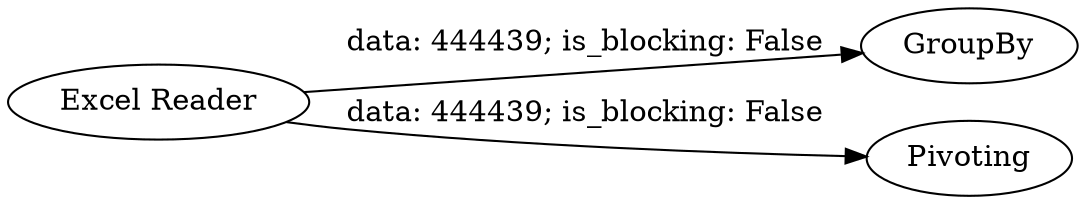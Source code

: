 digraph {
	"3730352863246003455_2" [label=GroupBy]
	"3730352863246003455_3" [label=Pivoting]
	"3730352863246003455_1" [label="Excel Reader"]
	"3730352863246003455_1" -> "3730352863246003455_2" [label="data: 444439; is_blocking: False"]
	"3730352863246003455_1" -> "3730352863246003455_3" [label="data: 444439; is_blocking: False"]
	rankdir=LR
}
